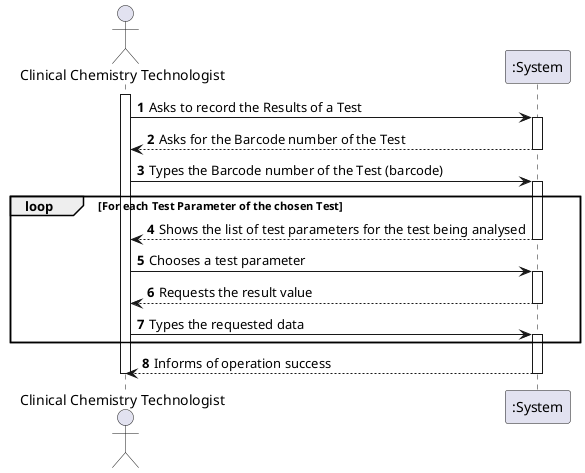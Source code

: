 @startuml

actor "Clinical Chemistry Technologist" as CHEMTEC
participant ":System" as SYS

autonumber

activate CHEMTEC

CHEMTEC -> SYS: Asks to record the Results of a Test
activate SYS
SYS --> CHEMTEC: Asks for the Barcode number of the Test
deactivate SYS

CHEMTEC -> SYS: Types the Barcode number of the Test (barcode)
activate SYS

loop For each Test Parameter of the chosen Test

    SYS --> CHEMTEC: Shows the list of test parameters for the test being analysed
    deactivate SYS

    CHEMTEC -> SYS: Chooses a test parameter
    activate SYS
    SYS --> CHEMTEC: Requests the result value
    deactivate SYS

    CHEMTEC -> SYS: Types the requested data
    activate SYS

end

SYS --> CHEMTEC: Informs of operation success
deactivate SYS

deactivate CHEMTEC

@enduml